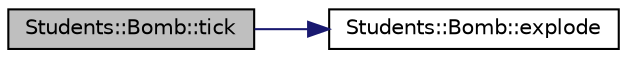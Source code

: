 digraph "Students::Bomb::tick"
{
 // LATEX_PDF_SIZE
  edge [fontname="Helvetica",fontsize="10",labelfontname="Helvetica",labelfontsize="10"];
  node [fontname="Helvetica",fontsize="10",shape=record];
  rankdir="LR";
  Node1 [label="Students::Bomb::tick",height=0.2,width=0.4,color="black", fillcolor="grey75", style="filled", fontcolor="black",tooltip="bomb phase will be adjusted every tick"];
  Node1 -> Node2 [color="midnightblue",fontsize="10",style="solid",fontname="Helvetica"];
  Node2 [label="Students::Bomb::explode",height=0.2,width=0.4,color="black", fillcolor="white", style="filled",URL="$class_students_1_1_bomb.html#ad6260e04f4c7ec70554ab8adfb6a7ce6",tooltip="sets pixmap and emits bombExplosion"];
}
